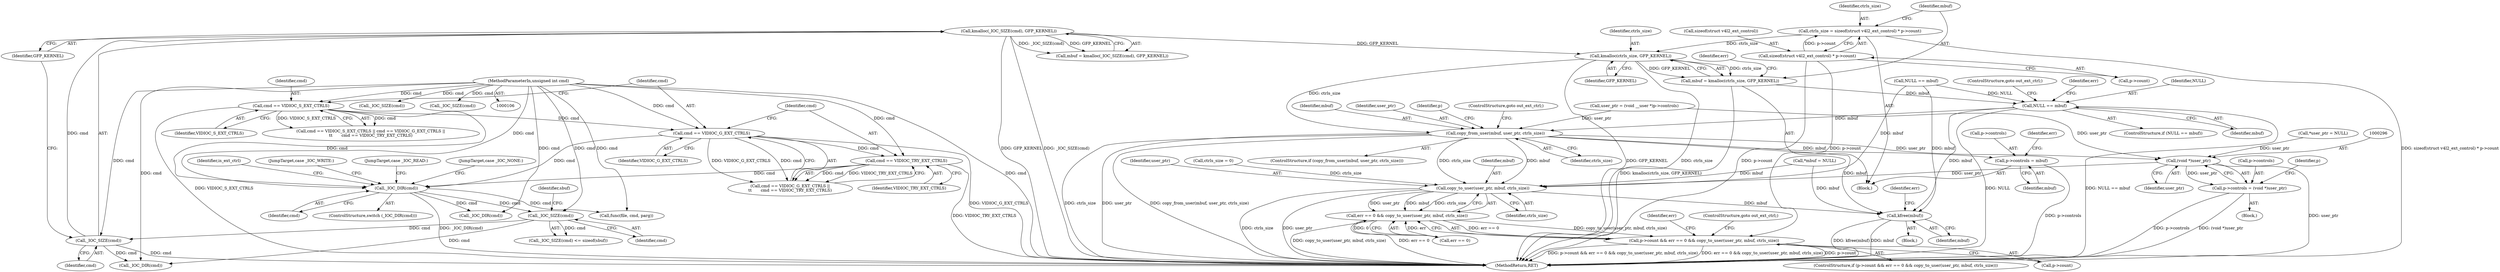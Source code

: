 digraph "1_linux_fc0a80798576f80ca10b3f6c9c7097f12fd1d64e_0@API" {
"1000242" [label="(Call,kmalloc(ctrls_size, GFP_KERNEL))"];
"1000232" [label="(Call,ctrls_size = sizeof(struct v4l2_ext_control) * p->count)"];
"1000234" [label="(Call,sizeof(struct v4l2_ext_control) * p->count)"];
"1000173" [label="(Call,kmalloc(_IOC_SIZE(cmd), GFP_KERNEL))"];
"1000174" [label="(Call,_IOC_SIZE(cmd))"];
"1000161" [label="(Call,_IOC_SIZE(cmd))"];
"1000149" [label="(Call,_IOC_DIR(cmd))"];
"1000138" [label="(Call,cmd == VIDIOC_S_EXT_CTRLS)"];
"1000108" [label="(MethodParameterIn,unsigned int cmd)"];
"1000142" [label="(Call,cmd == VIDIOC_G_EXT_CTRLS)"];
"1000145" [label="(Call,cmd == VIDIOC_TRY_EXT_CTRLS)"];
"1000240" [label="(Call,mbuf = kmalloc(ctrls_size, GFP_KERNEL))"];
"1000250" [label="(Call,NULL == mbuf)"];
"1000259" [label="(Call,copy_from_user(mbuf, user_ptr, ctrls_size))"];
"1000264" [label="(Call,p->controls = mbuf)"];
"1000295" [label="(Call,(void *)user_ptr)"];
"1000291" [label="(Call,p->controls = (void *)user_ptr)"];
"1000307" [label="(Call,copy_to_user(user_ptr, mbuf, ctrls_size))"];
"1000303" [label="(Call,err == 0 && copy_to_user(user_ptr, mbuf, ctrls_size))"];
"1000299" [label="(Call,p->count && err == 0 && copy_to_user(user_ptr, mbuf, ctrls_size))"];
"1000341" [label="(Call,kfree(mbuf))"];
"1000108" [label="(MethodParameterIn,unsigned int cmd)"];
"1000249" [label="(ControlStructure,if (NULL == mbuf))"];
"1000265" [label="(Call,p->controls)"];
"1000308" [label="(Identifier,user_ptr)"];
"1000235" [label="(Call,sizeof(struct v4l2_ext_control))"];
"1000243" [label="(Identifier,ctrls_size)"];
"1000114" [label="(Call,*mbuf = NULL)"];
"1000298" [label="(ControlStructure,if (p->count && err == 0 && copy_to_user(user_ptr, mbuf, ctrls_size)))"];
"1000295" [label="(Call,(void *)user_ptr)"];
"1000286" [label="(Block,)"];
"1000207" [label="(Identifier,is_ext_ctrl)"];
"1000304" [label="(Call,err == 0)"];
"1000137" [label="(Call,cmd == VIDIOC_S_EXT_CTRLS || cmd == VIDIOC_G_EXT_CTRLS ||\n\t\t       cmd == VIDIOC_TRY_EXT_CTRLS)"];
"1000176" [label="(Identifier,GFP_KERNEL)"];
"1000345" [label="(MethodReturn,RET)"];
"1000128" [label="(Call,ctrls_size = 0)"];
"1000175" [label="(Identifier,cmd)"];
"1000161" [label="(Call,_IOC_SIZE(cmd))"];
"1000158" [label="(JumpTarget,case _IOC_WRITE:)"];
"1000271" [label="(Call,func(file, cmd, parg))"];
"1000139" [label="(Identifier,cmd)"];
"1000162" [label="(Identifier,cmd)"];
"1000309" [label="(Identifier,mbuf)"];
"1000307" [label="(Call,copy_to_user(user_ptr, mbuf, ctrls_size))"];
"1000232" [label="(Call,ctrls_size = sizeof(struct v4l2_ext_control) * p->count)"];
"1000297" [label="(Identifier,user_ptr)"];
"1000144" [label="(Identifier,VIDIOC_G_EXT_CTRLS)"];
"1000266" [label="(Identifier,p)"];
"1000174" [label="(Call,_IOC_SIZE(cmd))"];
"1000253" [label="(ControlStructure,goto out_ext_ctrl;)"];
"1000178" [label="(Call,NULL == mbuf)"];
"1000255" [label="(Identifier,err)"];
"1000323" [label="(Call,_IOC_DIR(cmd))"];
"1000173" [label="(Call,kmalloc(_IOC_SIZE(cmd), GFP_KERNEL))"];
"1000147" [label="(Identifier,VIDIOC_TRY_EXT_CTRLS)"];
"1000150" [label="(Identifier,cmd)"];
"1000246" [label="(Identifier,err)"];
"1000231" [label="(Block,)"];
"1000259" [label="(Call,copy_from_user(mbuf, user_ptr, ctrls_size))"];
"1000344" [label="(Identifier,err)"];
"1000234" [label="(Call,sizeof(struct v4l2_ext_control) * p->count)"];
"1000164" [label="(Identifier,sbuf)"];
"1000160" [label="(Call,_IOC_SIZE(cmd) <= sizeof(sbuf))"];
"1000143" [label="(Identifier,cmd)"];
"1000132" [label="(Call,*user_ptr = NULL)"];
"1000140" [label="(Identifier,VIDIOC_S_EXT_CTRLS)"];
"1000292" [label="(Call,p->controls)"];
"1000268" [label="(Identifier,mbuf)"];
"1000142" [label="(Call,cmd == VIDIOC_G_EXT_CTRLS)"];
"1000312" [label="(Identifier,err)"];
"1000244" [label="(Identifier,GFP_KERNEL)"];
"1000315" [label="(ControlStructure,goto out_ext_ctrl;)"];
"1000299" [label="(Call,p->count && err == 0 && copy_to_user(user_ptr, mbuf, ctrls_size))"];
"1000237" [label="(Call,p->count)"];
"1000264" [label="(Call,p->controls = mbuf)"];
"1000270" [label="(Identifier,err)"];
"1000240" [label="(Call,mbuf = kmalloc(ctrls_size, GFP_KERNEL))"];
"1000141" [label="(Call,cmd == VIDIOC_G_EXT_CTRLS ||\n\t\t       cmd == VIDIOC_TRY_EXT_CTRLS)"];
"1000193" [label="(Call,_IOC_DIR(cmd))"];
"1000300" [label="(Call,p->count)"];
"1000342" [label="(Identifier,mbuf)"];
"1000263" [label="(ControlStructure,goto out_ext_ctrl;)"];
"1000241" [label="(Identifier,mbuf)"];
"1000310" [label="(Identifier,ctrls_size)"];
"1000252" [label="(Identifier,mbuf)"];
"1000233" [label="(Identifier,ctrls_size)"];
"1000171" [label="(Call,mbuf = kmalloc(_IOC_SIZE(cmd), GFP_KERNEL))"];
"1000202" [label="(Call,_IOC_SIZE(cmd))"];
"1000146" [label="(Identifier,cmd)"];
"1000111" [label="(Block,)"];
"1000138" [label="(Call,cmd == VIDIOC_S_EXT_CTRLS)"];
"1000220" [label="(Call,user_ptr = (void __user *)p->controls)"];
"1000145" [label="(Call,cmd == VIDIOC_TRY_EXT_CTRLS)"];
"1000291" [label="(Call,p->controls = (void *)user_ptr)"];
"1000303" [label="(Call,err == 0 && copy_to_user(user_ptr, mbuf, ctrls_size))"];
"1000242" [label="(Call,kmalloc(ctrls_size, GFP_KERNEL))"];
"1000157" [label="(JumpTarget,case _IOC_READ:)"];
"1000251" [label="(Identifier,NULL)"];
"1000333" [label="(Call,_IOC_SIZE(cmd))"];
"1000258" [label="(ControlStructure,if (copy_from_user(mbuf, user_ptr, ctrls_size)))"];
"1000260" [label="(Identifier,mbuf)"];
"1000262" [label="(Identifier,ctrls_size)"];
"1000152" [label="(JumpTarget,case _IOC_NONE:)"];
"1000301" [label="(Identifier,p)"];
"1000149" [label="(Call,_IOC_DIR(cmd))"];
"1000261" [label="(Identifier,user_ptr)"];
"1000341" [label="(Call,kfree(mbuf))"];
"1000250" [label="(Call,NULL == mbuf)"];
"1000148" [label="(ControlStructure,switch (_IOC_DIR(cmd)))"];
"1000242" -> "1000240"  [label="AST: "];
"1000242" -> "1000244"  [label="CFG: "];
"1000243" -> "1000242"  [label="AST: "];
"1000244" -> "1000242"  [label="AST: "];
"1000240" -> "1000242"  [label="CFG: "];
"1000242" -> "1000345"  [label="DDG: GFP_KERNEL"];
"1000242" -> "1000345"  [label="DDG: ctrls_size"];
"1000242" -> "1000240"  [label="DDG: ctrls_size"];
"1000242" -> "1000240"  [label="DDG: GFP_KERNEL"];
"1000232" -> "1000242"  [label="DDG: ctrls_size"];
"1000173" -> "1000242"  [label="DDG: GFP_KERNEL"];
"1000242" -> "1000259"  [label="DDG: ctrls_size"];
"1000232" -> "1000231"  [label="AST: "];
"1000232" -> "1000234"  [label="CFG: "];
"1000233" -> "1000232"  [label="AST: "];
"1000234" -> "1000232"  [label="AST: "];
"1000241" -> "1000232"  [label="CFG: "];
"1000232" -> "1000345"  [label="DDG: sizeof(struct v4l2_ext_control) * p->count"];
"1000234" -> "1000232"  [label="DDG: p->count"];
"1000234" -> "1000237"  [label="CFG: "];
"1000235" -> "1000234"  [label="AST: "];
"1000237" -> "1000234"  [label="AST: "];
"1000234" -> "1000345"  [label="DDG: p->count"];
"1000234" -> "1000299"  [label="DDG: p->count"];
"1000173" -> "1000171"  [label="AST: "];
"1000173" -> "1000176"  [label="CFG: "];
"1000174" -> "1000173"  [label="AST: "];
"1000176" -> "1000173"  [label="AST: "];
"1000171" -> "1000173"  [label="CFG: "];
"1000173" -> "1000345"  [label="DDG: GFP_KERNEL"];
"1000173" -> "1000345"  [label="DDG: _IOC_SIZE(cmd)"];
"1000173" -> "1000171"  [label="DDG: _IOC_SIZE(cmd)"];
"1000173" -> "1000171"  [label="DDG: GFP_KERNEL"];
"1000174" -> "1000173"  [label="DDG: cmd"];
"1000174" -> "1000175"  [label="CFG: "];
"1000175" -> "1000174"  [label="AST: "];
"1000176" -> "1000174"  [label="CFG: "];
"1000174" -> "1000345"  [label="DDG: cmd"];
"1000161" -> "1000174"  [label="DDG: cmd"];
"1000108" -> "1000174"  [label="DDG: cmd"];
"1000174" -> "1000193"  [label="DDG: cmd"];
"1000161" -> "1000160"  [label="AST: "];
"1000161" -> "1000162"  [label="CFG: "];
"1000162" -> "1000161"  [label="AST: "];
"1000164" -> "1000161"  [label="CFG: "];
"1000161" -> "1000160"  [label="DDG: cmd"];
"1000149" -> "1000161"  [label="DDG: cmd"];
"1000108" -> "1000161"  [label="DDG: cmd"];
"1000161" -> "1000193"  [label="DDG: cmd"];
"1000149" -> "1000148"  [label="AST: "];
"1000149" -> "1000150"  [label="CFG: "];
"1000150" -> "1000149"  [label="AST: "];
"1000152" -> "1000149"  [label="CFG: "];
"1000157" -> "1000149"  [label="CFG: "];
"1000158" -> "1000149"  [label="CFG: "];
"1000207" -> "1000149"  [label="CFG: "];
"1000149" -> "1000345"  [label="DDG: _IOC_DIR(cmd)"];
"1000138" -> "1000149"  [label="DDG: cmd"];
"1000142" -> "1000149"  [label="DDG: cmd"];
"1000145" -> "1000149"  [label="DDG: cmd"];
"1000108" -> "1000149"  [label="DDG: cmd"];
"1000149" -> "1000271"  [label="DDG: cmd"];
"1000149" -> "1000323"  [label="DDG: cmd"];
"1000138" -> "1000137"  [label="AST: "];
"1000138" -> "1000140"  [label="CFG: "];
"1000139" -> "1000138"  [label="AST: "];
"1000140" -> "1000138"  [label="AST: "];
"1000143" -> "1000138"  [label="CFG: "];
"1000137" -> "1000138"  [label="CFG: "];
"1000138" -> "1000345"  [label="DDG: VIDIOC_S_EXT_CTRLS"];
"1000138" -> "1000137"  [label="DDG: cmd"];
"1000138" -> "1000137"  [label="DDG: VIDIOC_S_EXT_CTRLS"];
"1000108" -> "1000138"  [label="DDG: cmd"];
"1000138" -> "1000142"  [label="DDG: cmd"];
"1000108" -> "1000106"  [label="AST: "];
"1000108" -> "1000345"  [label="DDG: cmd"];
"1000108" -> "1000142"  [label="DDG: cmd"];
"1000108" -> "1000145"  [label="DDG: cmd"];
"1000108" -> "1000193"  [label="DDG: cmd"];
"1000108" -> "1000202"  [label="DDG: cmd"];
"1000108" -> "1000271"  [label="DDG: cmd"];
"1000108" -> "1000323"  [label="DDG: cmd"];
"1000108" -> "1000333"  [label="DDG: cmd"];
"1000142" -> "1000141"  [label="AST: "];
"1000142" -> "1000144"  [label="CFG: "];
"1000143" -> "1000142"  [label="AST: "];
"1000144" -> "1000142"  [label="AST: "];
"1000146" -> "1000142"  [label="CFG: "];
"1000141" -> "1000142"  [label="CFG: "];
"1000142" -> "1000345"  [label="DDG: VIDIOC_G_EXT_CTRLS"];
"1000142" -> "1000141"  [label="DDG: cmd"];
"1000142" -> "1000141"  [label="DDG: VIDIOC_G_EXT_CTRLS"];
"1000142" -> "1000145"  [label="DDG: cmd"];
"1000145" -> "1000141"  [label="AST: "];
"1000145" -> "1000147"  [label="CFG: "];
"1000146" -> "1000145"  [label="AST: "];
"1000147" -> "1000145"  [label="AST: "];
"1000141" -> "1000145"  [label="CFG: "];
"1000145" -> "1000345"  [label="DDG: VIDIOC_TRY_EXT_CTRLS"];
"1000145" -> "1000141"  [label="DDG: cmd"];
"1000145" -> "1000141"  [label="DDG: VIDIOC_TRY_EXT_CTRLS"];
"1000240" -> "1000231"  [label="AST: "];
"1000241" -> "1000240"  [label="AST: "];
"1000246" -> "1000240"  [label="CFG: "];
"1000240" -> "1000345"  [label="DDG: kmalloc(ctrls_size, GFP_KERNEL)"];
"1000240" -> "1000250"  [label="DDG: mbuf"];
"1000250" -> "1000249"  [label="AST: "];
"1000250" -> "1000252"  [label="CFG: "];
"1000251" -> "1000250"  [label="AST: "];
"1000252" -> "1000250"  [label="AST: "];
"1000253" -> "1000250"  [label="CFG: "];
"1000255" -> "1000250"  [label="CFG: "];
"1000250" -> "1000345"  [label="DDG: NULL"];
"1000250" -> "1000345"  [label="DDG: NULL == mbuf"];
"1000178" -> "1000250"  [label="DDG: NULL"];
"1000250" -> "1000259"  [label="DDG: mbuf"];
"1000250" -> "1000341"  [label="DDG: mbuf"];
"1000259" -> "1000258"  [label="AST: "];
"1000259" -> "1000262"  [label="CFG: "];
"1000260" -> "1000259"  [label="AST: "];
"1000261" -> "1000259"  [label="AST: "];
"1000262" -> "1000259"  [label="AST: "];
"1000263" -> "1000259"  [label="CFG: "];
"1000266" -> "1000259"  [label="CFG: "];
"1000259" -> "1000345"  [label="DDG: copy_from_user(mbuf, user_ptr, ctrls_size)"];
"1000259" -> "1000345"  [label="DDG: ctrls_size"];
"1000259" -> "1000345"  [label="DDG: user_ptr"];
"1000220" -> "1000259"  [label="DDG: user_ptr"];
"1000259" -> "1000264"  [label="DDG: mbuf"];
"1000259" -> "1000295"  [label="DDG: user_ptr"];
"1000259" -> "1000307"  [label="DDG: mbuf"];
"1000259" -> "1000307"  [label="DDG: ctrls_size"];
"1000259" -> "1000341"  [label="DDG: mbuf"];
"1000264" -> "1000231"  [label="AST: "];
"1000264" -> "1000268"  [label="CFG: "];
"1000265" -> "1000264"  [label="AST: "];
"1000268" -> "1000264"  [label="AST: "];
"1000270" -> "1000264"  [label="CFG: "];
"1000264" -> "1000345"  [label="DDG: p->controls"];
"1000295" -> "1000291"  [label="AST: "];
"1000295" -> "1000297"  [label="CFG: "];
"1000296" -> "1000295"  [label="AST: "];
"1000297" -> "1000295"  [label="AST: "];
"1000291" -> "1000295"  [label="CFG: "];
"1000295" -> "1000345"  [label="DDG: user_ptr"];
"1000295" -> "1000291"  [label="DDG: user_ptr"];
"1000220" -> "1000295"  [label="DDG: user_ptr"];
"1000132" -> "1000295"  [label="DDG: user_ptr"];
"1000295" -> "1000307"  [label="DDG: user_ptr"];
"1000291" -> "1000286"  [label="AST: "];
"1000292" -> "1000291"  [label="AST: "];
"1000301" -> "1000291"  [label="CFG: "];
"1000291" -> "1000345"  [label="DDG: p->controls"];
"1000291" -> "1000345"  [label="DDG: (void *)user_ptr"];
"1000307" -> "1000303"  [label="AST: "];
"1000307" -> "1000310"  [label="CFG: "];
"1000308" -> "1000307"  [label="AST: "];
"1000309" -> "1000307"  [label="AST: "];
"1000310" -> "1000307"  [label="AST: "];
"1000303" -> "1000307"  [label="CFG: "];
"1000307" -> "1000345"  [label="DDG: ctrls_size"];
"1000307" -> "1000345"  [label="DDG: user_ptr"];
"1000307" -> "1000303"  [label="DDG: user_ptr"];
"1000307" -> "1000303"  [label="DDG: mbuf"];
"1000307" -> "1000303"  [label="DDG: ctrls_size"];
"1000114" -> "1000307"  [label="DDG: mbuf"];
"1000178" -> "1000307"  [label="DDG: mbuf"];
"1000128" -> "1000307"  [label="DDG: ctrls_size"];
"1000307" -> "1000341"  [label="DDG: mbuf"];
"1000303" -> "1000299"  [label="AST: "];
"1000303" -> "1000304"  [label="CFG: "];
"1000304" -> "1000303"  [label="AST: "];
"1000299" -> "1000303"  [label="CFG: "];
"1000303" -> "1000345"  [label="DDG: err == 0"];
"1000303" -> "1000345"  [label="DDG: copy_to_user(user_ptr, mbuf, ctrls_size)"];
"1000303" -> "1000299"  [label="DDG: err == 0"];
"1000303" -> "1000299"  [label="DDG: copy_to_user(user_ptr, mbuf, ctrls_size)"];
"1000304" -> "1000303"  [label="DDG: err"];
"1000304" -> "1000303"  [label="DDG: 0"];
"1000299" -> "1000298"  [label="AST: "];
"1000299" -> "1000300"  [label="CFG: "];
"1000300" -> "1000299"  [label="AST: "];
"1000312" -> "1000299"  [label="CFG: "];
"1000315" -> "1000299"  [label="CFG: "];
"1000299" -> "1000345"  [label="DDG: p->count && err == 0 && copy_to_user(user_ptr, mbuf, ctrls_size)"];
"1000299" -> "1000345"  [label="DDG: err == 0 && copy_to_user(user_ptr, mbuf, ctrls_size)"];
"1000299" -> "1000345"  [label="DDG: p->count"];
"1000341" -> "1000111"  [label="AST: "];
"1000341" -> "1000342"  [label="CFG: "];
"1000342" -> "1000341"  [label="AST: "];
"1000344" -> "1000341"  [label="CFG: "];
"1000341" -> "1000345"  [label="DDG: mbuf"];
"1000341" -> "1000345"  [label="DDG: kfree(mbuf)"];
"1000114" -> "1000341"  [label="DDG: mbuf"];
"1000178" -> "1000341"  [label="DDG: mbuf"];
}
